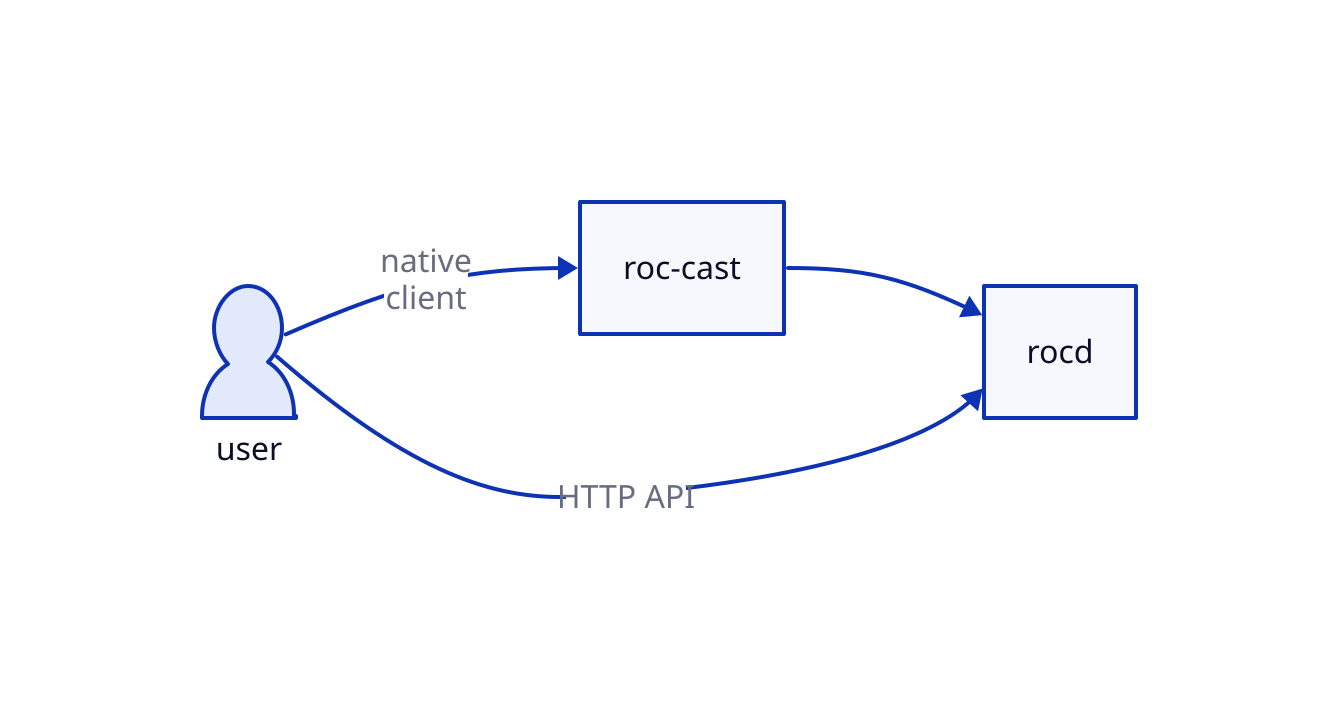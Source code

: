 direction: right

user.shape: person

user -> roc-cast: native\nclient
roc-cast -> rocd
user -> rocd: HTTP API
